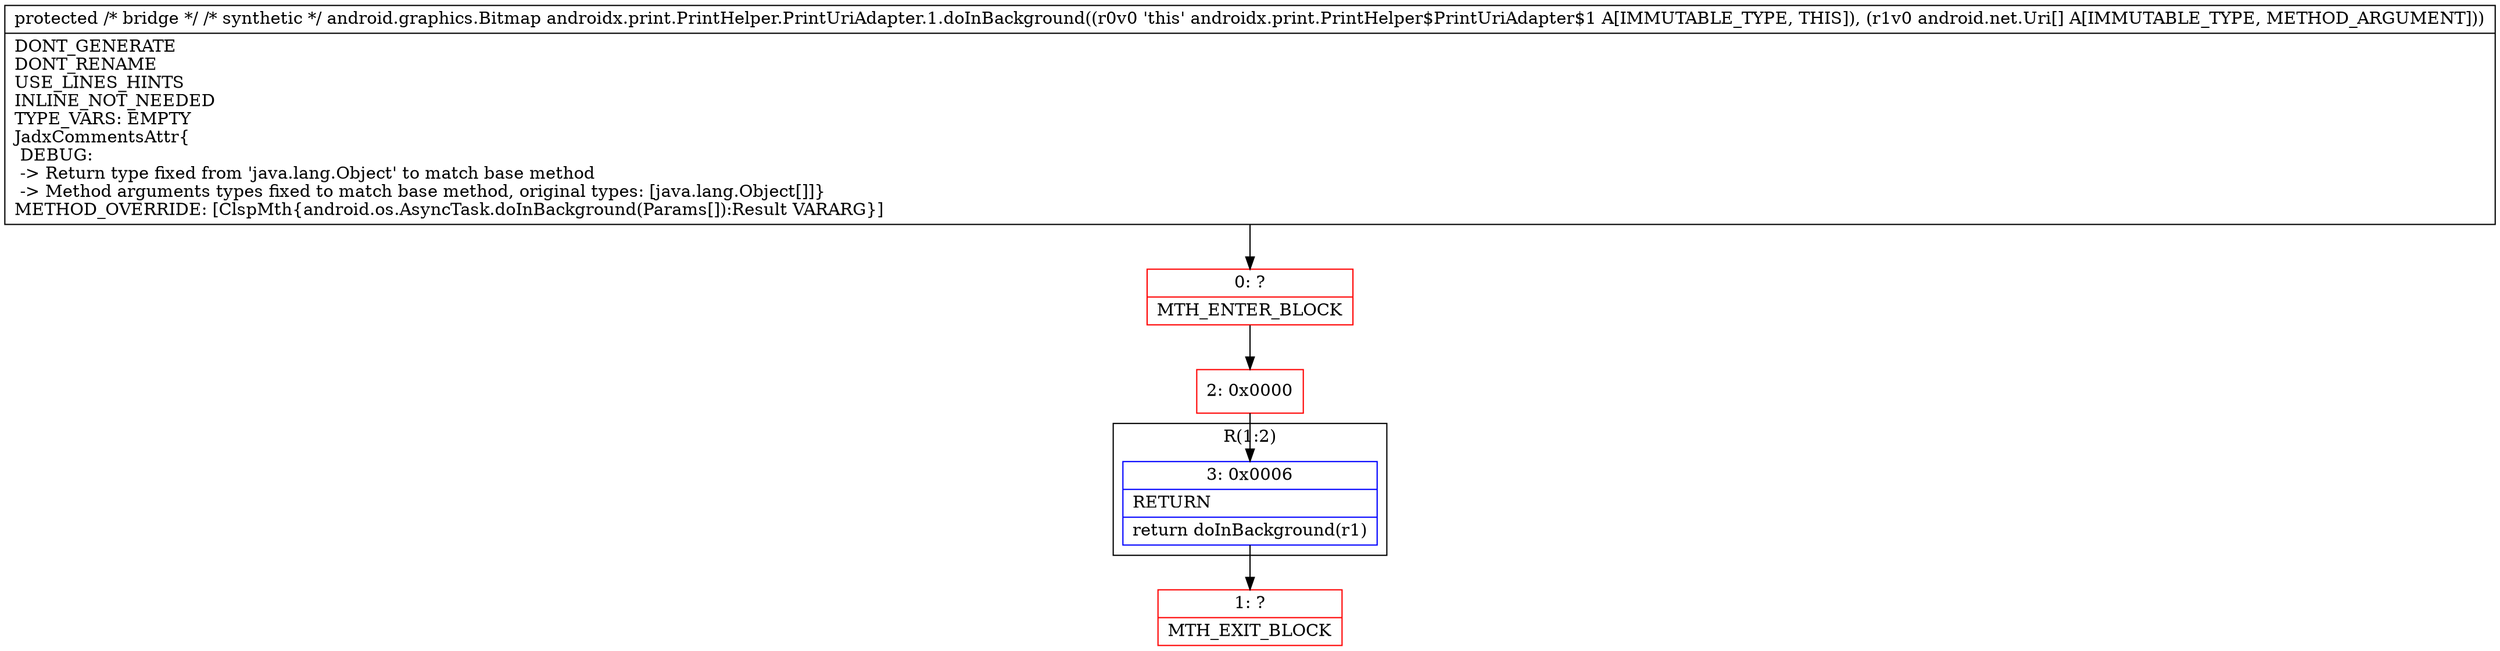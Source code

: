 digraph "CFG forandroidx.print.PrintHelper.PrintUriAdapter.1.doInBackground([Ljava\/lang\/Object;)Ljava\/lang\/Object;" {
subgraph cluster_Region_1094040893 {
label = "R(1:2)";
node [shape=record,color=blue];
Node_3 [shape=record,label="{3\:\ 0x0006|RETURN\l|return doInBackground(r1)\l}"];
}
Node_0 [shape=record,color=red,label="{0\:\ ?|MTH_ENTER_BLOCK\l}"];
Node_2 [shape=record,color=red,label="{2\:\ 0x0000}"];
Node_1 [shape=record,color=red,label="{1\:\ ?|MTH_EXIT_BLOCK\l}"];
MethodNode[shape=record,label="{protected \/* bridge *\/ \/* synthetic *\/ android.graphics.Bitmap androidx.print.PrintHelper.PrintUriAdapter.1.doInBackground((r0v0 'this' androidx.print.PrintHelper$PrintUriAdapter$1 A[IMMUTABLE_TYPE, THIS]), (r1v0 android.net.Uri[] A[IMMUTABLE_TYPE, METHOD_ARGUMENT]))  | DONT_GENERATE\lDONT_RENAME\lUSE_LINES_HINTS\lINLINE_NOT_NEEDED\lTYPE_VARS: EMPTY\lJadxCommentsAttr\{\l DEBUG: \l \-\> Return type fixed from 'java.lang.Object' to match base method\l \-\> Method arguments types fixed to match base method, original types: [java.lang.Object[]]\}\lMETHOD_OVERRIDE: [ClspMth\{android.os.AsyncTask.doInBackground(Params[]):Result VARARG\}]\l}"];
MethodNode -> Node_0;Node_3 -> Node_1;
Node_0 -> Node_2;
Node_2 -> Node_3;
}

